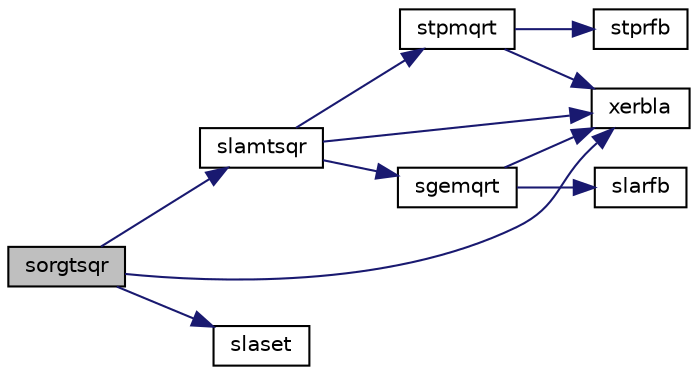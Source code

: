 digraph "sorgtsqr"
{
 // LATEX_PDF_SIZE
  edge [fontname="Helvetica",fontsize="10",labelfontname="Helvetica",labelfontsize="10"];
  node [fontname="Helvetica",fontsize="10",shape=record];
  rankdir="LR";
  Node1 [label="sorgtsqr",height=0.2,width=0.4,color="black", fillcolor="grey75", style="filled", fontcolor="black",tooltip="SORGTSQR"];
  Node1 -> Node2 [color="midnightblue",fontsize="10",style="solid",fontname="Helvetica"];
  Node2 [label="slamtsqr",height=0.2,width=0.4,color="black", fillcolor="white", style="filled",URL="$slamtsqr_8f.html#a5aacfaca08216005b6a3b48950782d07",tooltip="SLAMTSQR"];
  Node2 -> Node3 [color="midnightblue",fontsize="10",style="solid",fontname="Helvetica"];
  Node3 [label="sgemqrt",height=0.2,width=0.4,color="black", fillcolor="white", style="filled",URL="$sgemqrt_8f.html#a867bbfcb127db8f51ef22f7b29089ca7",tooltip="SGEMQRT"];
  Node3 -> Node4 [color="midnightblue",fontsize="10",style="solid",fontname="Helvetica"];
  Node4 [label="slarfb",height=0.2,width=0.4,color="black", fillcolor="white", style="filled",URL="$slarfb_8f.html#abd00c98d81aee1efa14e838bafa8078a",tooltip="SLARFB applies a block reflector or its transpose to a general rectangular matrix."];
  Node3 -> Node5 [color="midnightblue",fontsize="10",style="solid",fontname="Helvetica"];
  Node5 [label="xerbla",height=0.2,width=0.4,color="black", fillcolor="white", style="filled",URL="$xerbla_8f.html#a377ee61015baf8dea7770b3a404b1c07",tooltip="XERBLA"];
  Node2 -> Node6 [color="midnightblue",fontsize="10",style="solid",fontname="Helvetica"];
  Node6 [label="stpmqrt",height=0.2,width=0.4,color="black", fillcolor="white", style="filled",URL="$stpmqrt_8f.html#a47352c862183c6b03b47598070678a04",tooltip="STPMQRT"];
  Node6 -> Node7 [color="midnightblue",fontsize="10",style="solid",fontname="Helvetica"];
  Node7 [label="stprfb",height=0.2,width=0.4,color="black", fillcolor="white", style="filled",URL="$stprfb_8f.html#af633e78eeb9a85e068655abd15f04ca5",tooltip="STPRFB applies a real \"triangular-pentagonal\" block reflector to a real matrix, which is composed of ..."];
  Node6 -> Node5 [color="midnightblue",fontsize="10",style="solid",fontname="Helvetica"];
  Node2 -> Node5 [color="midnightblue",fontsize="10",style="solid",fontname="Helvetica"];
  Node1 -> Node8 [color="midnightblue",fontsize="10",style="solid",fontname="Helvetica"];
  Node8 [label="slaset",height=0.2,width=0.4,color="black", fillcolor="white", style="filled",URL="$slaset_8f.html#a6174184453f17ad7cc3488044325d5ac",tooltip="SLASET initializes the off-diagonal elements and the diagonal elements of a matrix to given values."];
  Node1 -> Node5 [color="midnightblue",fontsize="10",style="solid",fontname="Helvetica"];
}
